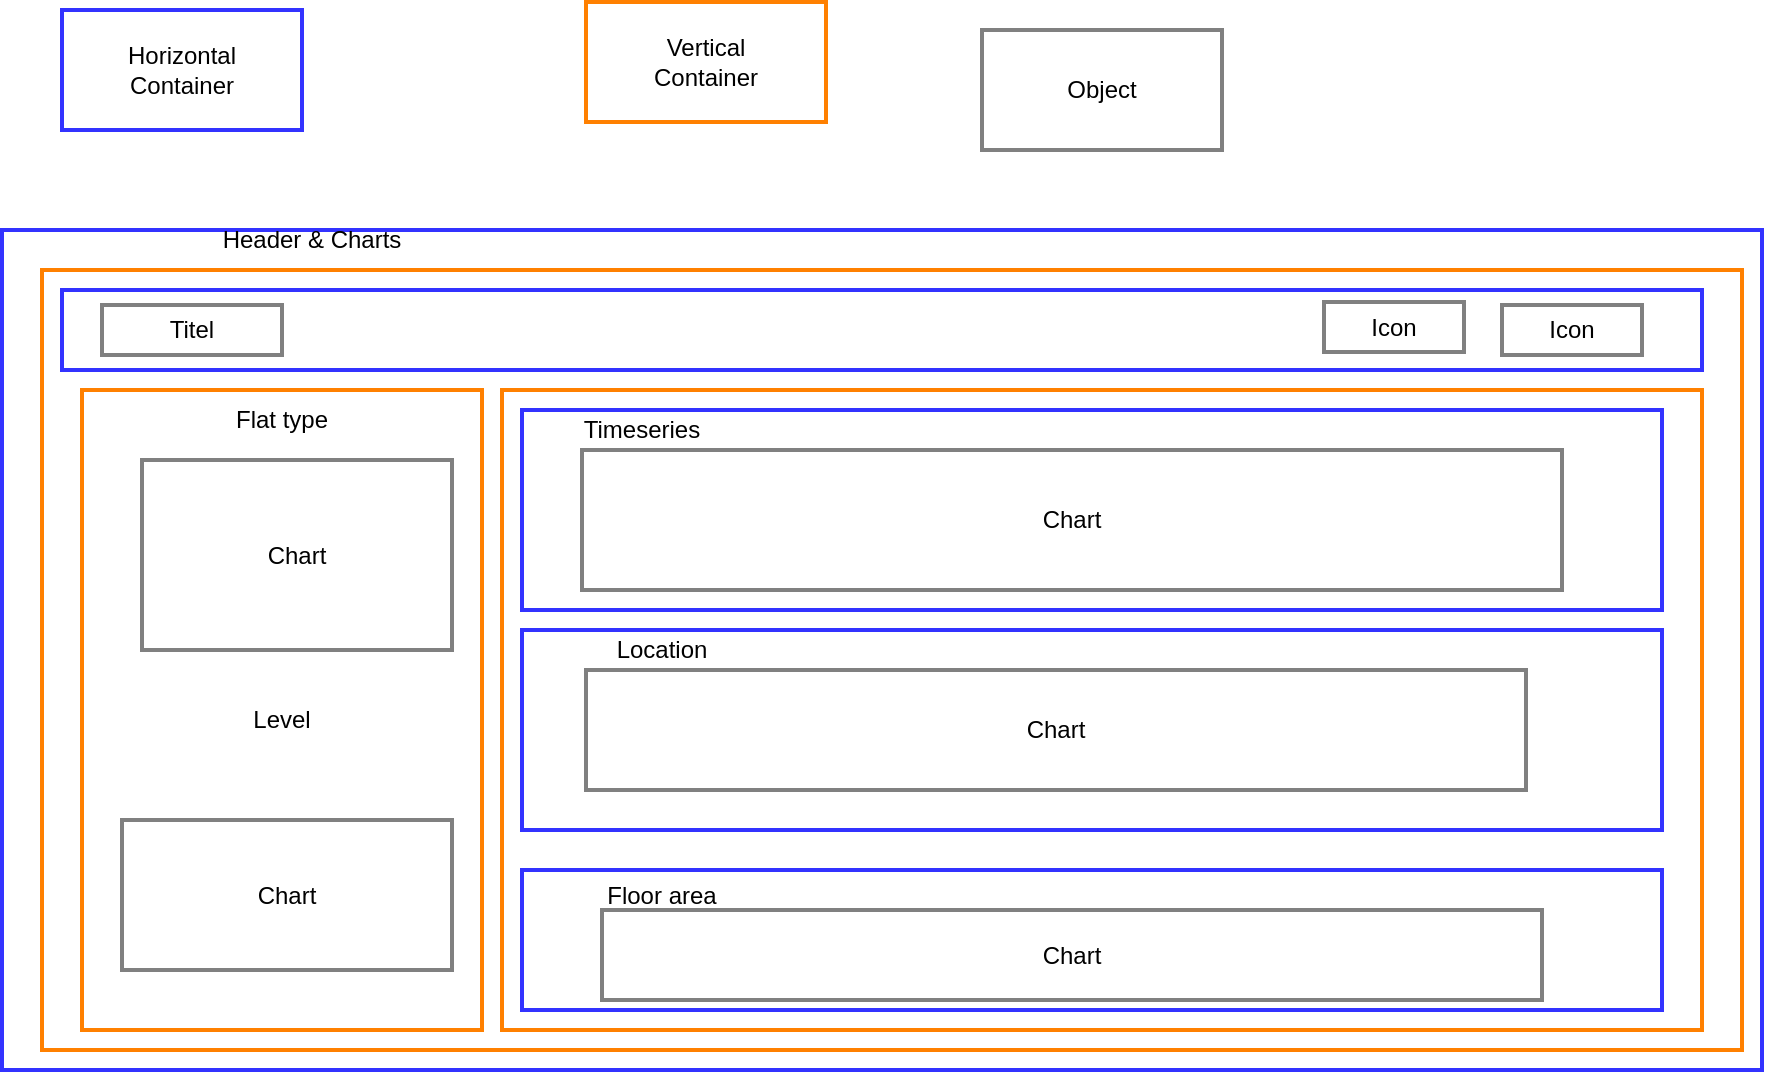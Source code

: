 <mxfile version="26.0.10">
  <diagram name="Page-1" id="vlxKhmxQZWQA47swJ2uY">
    <mxGraphModel dx="984" dy="667" grid="1" gridSize="10" guides="1" tooltips="1" connect="1" arrows="1" fold="1" page="1" pageScale="1" pageWidth="827" pageHeight="1169" math="0" shadow="0">
      <root>
        <mxCell id="0" />
        <mxCell id="1" parent="0" />
        <mxCell id="AMxDKzFzZmhWvOo5ORpO-1" value="" style="rounded=0;whiteSpace=wrap;html=1;fillColor=none;strokeColor=#3333FF;strokeWidth=2;" vertex="1" parent="1">
          <mxGeometry x="20" y="340" width="880" height="420" as="geometry" />
        </mxCell>
        <mxCell id="AMxDKzFzZmhWvOo5ORpO-2" value="Vertical&lt;div&gt;&lt;div&gt;Container&lt;/div&gt;&lt;/div&gt;" style="rounded=0;whiteSpace=wrap;html=1;fillColor=none;strokeColor=#FF8000;strokeWidth=2;" vertex="1" parent="1">
          <mxGeometry x="312" y="226" width="120" height="60" as="geometry" />
        </mxCell>
        <mxCell id="AMxDKzFzZmhWvOo5ORpO-3" value="Object" style="rounded=0;whiteSpace=wrap;html=1;fillColor=none;strokeColor=#808080;strokeWidth=2;" vertex="1" parent="1">
          <mxGeometry x="510" y="240" width="120" height="60" as="geometry" />
        </mxCell>
        <mxCell id="AMxDKzFzZmhWvOo5ORpO-4" value="Horizontal&lt;div&gt;Container&lt;/div&gt;" style="rounded=0;whiteSpace=wrap;html=1;fillColor=none;strokeColor=#3333FF;strokeWidth=2;" vertex="1" parent="1">
          <mxGeometry x="50" y="230" width="120" height="60" as="geometry" />
        </mxCell>
        <mxCell id="AMxDKzFzZmhWvOo5ORpO-14" value="&lt;div&gt;&lt;br&gt;&lt;/div&gt;" style="rounded=0;whiteSpace=wrap;html=1;fillColor=none;strokeColor=#FF8000;strokeWidth=2;" vertex="1" parent="1">
          <mxGeometry x="40" y="360" width="850" height="390" as="geometry" />
        </mxCell>
        <mxCell id="AMxDKzFzZmhWvOo5ORpO-15" value="Header &amp;amp; Charts" style="text;html=1;align=center;verticalAlign=middle;whiteSpace=wrap;rounded=0;" vertex="1" parent="1">
          <mxGeometry x="105" y="330" width="140" height="30" as="geometry" />
        </mxCell>
        <mxCell id="AMxDKzFzZmhWvOo5ORpO-16" value="" style="rounded=0;whiteSpace=wrap;html=1;fillColor=none;strokeColor=#3333FF;strokeWidth=2;" vertex="1" parent="1">
          <mxGeometry x="50" y="370" width="820" height="40" as="geometry" />
        </mxCell>
        <mxCell id="AMxDKzFzZmhWvOo5ORpO-17" value="Titel" style="rounded=0;whiteSpace=wrap;html=1;fillColor=none;strokeColor=#808080;strokeWidth=2;" vertex="1" parent="1">
          <mxGeometry x="70" y="377.5" width="90" height="25" as="geometry" />
        </mxCell>
        <mxCell id="AMxDKzFzZmhWvOo5ORpO-18" value="Icon" style="rounded=0;whiteSpace=wrap;html=1;fillColor=none;strokeColor=#808080;strokeWidth=2;" vertex="1" parent="1">
          <mxGeometry x="681" y="376" width="70" height="25" as="geometry" />
        </mxCell>
        <mxCell id="AMxDKzFzZmhWvOo5ORpO-19" value="" style="rounded=0;whiteSpace=wrap;html=1;fillColor=none;strokeColor=#FF8000;strokeWidth=2;" vertex="1" parent="1">
          <mxGeometry x="60" y="420" width="200" height="320" as="geometry" />
        </mxCell>
        <mxCell id="AMxDKzFzZmhWvOo5ORpO-20" value="Flat type" style="text;html=1;align=center;verticalAlign=middle;whiteSpace=wrap;rounded=0;" vertex="1" parent="1">
          <mxGeometry x="90" y="420" width="140" height="30" as="geometry" />
        </mxCell>
        <mxCell id="AMxDKzFzZmhWvOo5ORpO-21" value="Chart" style="rounded=0;whiteSpace=wrap;html=1;fillColor=none;strokeColor=#808080;strokeWidth=2;" vertex="1" parent="1">
          <mxGeometry x="90" y="455" width="155" height="95" as="geometry" />
        </mxCell>
        <mxCell id="AMxDKzFzZmhWvOo5ORpO-24" value="Chart" style="rounded=0;whiteSpace=wrap;html=1;fillColor=none;strokeColor=#808080;strokeWidth=2;" vertex="1" parent="1">
          <mxGeometry x="80" y="635" width="165" height="75" as="geometry" />
        </mxCell>
        <mxCell id="AMxDKzFzZmhWvOo5ORpO-25" value="" style="rounded=0;whiteSpace=wrap;html=1;fillColor=none;strokeColor=#FF8000;strokeWidth=2;" vertex="1" parent="1">
          <mxGeometry x="270" y="420" width="600" height="320" as="geometry" />
        </mxCell>
        <mxCell id="AMxDKzFzZmhWvOo5ORpO-26" value="" style="rounded=0;whiteSpace=wrap;html=1;fillColor=none;strokeColor=#3333FF;strokeWidth=2;" vertex="1" parent="1">
          <mxGeometry x="280" y="430" width="570" height="100" as="geometry" />
        </mxCell>
        <mxCell id="AMxDKzFzZmhWvOo5ORpO-27" value="&lt;div&gt;&lt;br&gt;&lt;/div&gt;" style="rounded=0;whiteSpace=wrap;html=1;fillColor=none;strokeColor=#3333FF;strokeWidth=2;" vertex="1" parent="1">
          <mxGeometry x="280" y="540" width="570" height="100" as="geometry" />
        </mxCell>
        <mxCell id="AMxDKzFzZmhWvOo5ORpO-29" value="Timeseries" style="text;html=1;align=center;verticalAlign=middle;whiteSpace=wrap;rounded=0;" vertex="1" parent="1">
          <mxGeometry x="270" y="425" width="140" height="30" as="geometry" />
        </mxCell>
        <mxCell id="AMxDKzFzZmhWvOo5ORpO-30" value="Chart" style="rounded=0;whiteSpace=wrap;html=1;fillColor=none;strokeColor=#808080;strokeWidth=2;" vertex="1" parent="1">
          <mxGeometry x="310" y="450" width="490" height="70" as="geometry" />
        </mxCell>
        <mxCell id="AMxDKzFzZmhWvOo5ORpO-34" value="Chart" style="rounded=0;whiteSpace=wrap;html=1;fillColor=none;strokeColor=#808080;strokeWidth=2;" vertex="1" parent="1">
          <mxGeometry x="312" y="560" width="470" height="60" as="geometry" />
        </mxCell>
        <mxCell id="AMxDKzFzZmhWvOo5ORpO-35" value="Location" style="text;html=1;align=center;verticalAlign=middle;whiteSpace=wrap;rounded=0;" vertex="1" parent="1">
          <mxGeometry x="280" y="535" width="140" height="30" as="geometry" />
        </mxCell>
        <mxCell id="AMxDKzFzZmhWvOo5ORpO-36" value="Icon" style="rounded=0;whiteSpace=wrap;html=1;fillColor=none;strokeColor=#808080;strokeWidth=2;" vertex="1" parent="1">
          <mxGeometry x="770" y="377.5" width="70" height="25" as="geometry" />
        </mxCell>
        <mxCell id="AMxDKzFzZmhWvOo5ORpO-37" value="Level" style="text;html=1;align=center;verticalAlign=middle;whiteSpace=wrap;rounded=0;" vertex="1" parent="1">
          <mxGeometry x="90" y="570" width="140" height="30" as="geometry" />
        </mxCell>
        <mxCell id="AMxDKzFzZmhWvOo5ORpO-38" value="&lt;div&gt;&lt;br&gt;&lt;/div&gt;" style="rounded=0;whiteSpace=wrap;html=1;fillColor=none;strokeColor=#3333FF;strokeWidth=2;" vertex="1" parent="1">
          <mxGeometry x="280" y="660" width="570" height="70" as="geometry" />
        </mxCell>
        <mxCell id="AMxDKzFzZmhWvOo5ORpO-39" value="Floor area" style="text;html=1;align=center;verticalAlign=middle;whiteSpace=wrap;rounded=0;" vertex="1" parent="1">
          <mxGeometry x="280" y="657.5" width="140" height="30" as="geometry" />
        </mxCell>
        <mxCell id="AMxDKzFzZmhWvOo5ORpO-40" value="Chart" style="rounded=0;whiteSpace=wrap;html=1;fillColor=none;strokeColor=#808080;strokeWidth=2;" vertex="1" parent="1">
          <mxGeometry x="320" y="680" width="470" height="45" as="geometry" />
        </mxCell>
      </root>
    </mxGraphModel>
  </diagram>
</mxfile>
